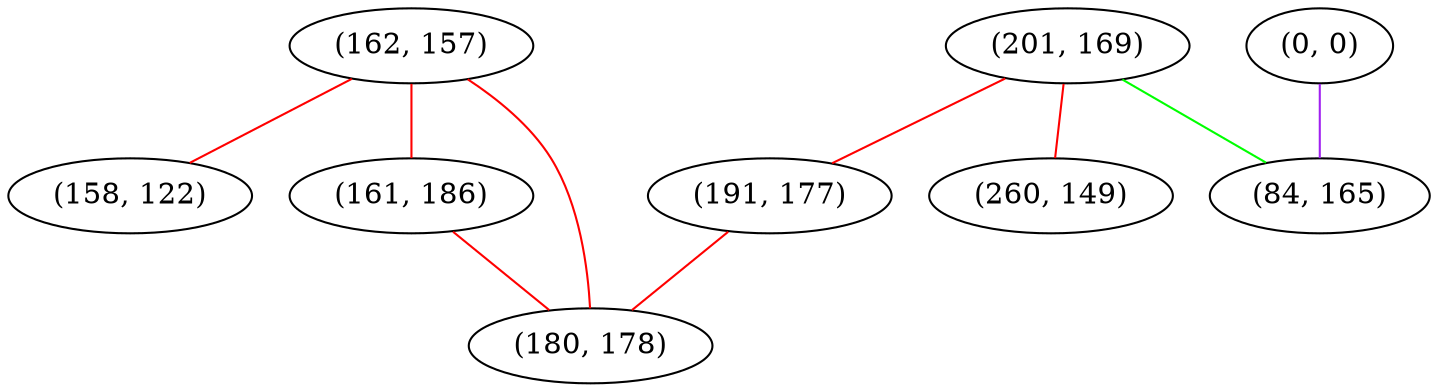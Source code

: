 graph "" {
"(162, 157)";
"(158, 122)";
"(161, 186)";
"(201, 169)";
"(191, 177)";
"(260, 149)";
"(0, 0)";
"(84, 165)";
"(180, 178)";
"(162, 157)" -- "(161, 186)"  [color=red, key=0, weight=1];
"(162, 157)" -- "(180, 178)"  [color=red, key=0, weight=1];
"(162, 157)" -- "(158, 122)"  [color=red, key=0, weight=1];
"(161, 186)" -- "(180, 178)"  [color=red, key=0, weight=1];
"(201, 169)" -- "(84, 165)"  [color=green, key=0, weight=2];
"(201, 169)" -- "(260, 149)"  [color=red, key=0, weight=1];
"(201, 169)" -- "(191, 177)"  [color=red, key=0, weight=1];
"(191, 177)" -- "(180, 178)"  [color=red, key=0, weight=1];
"(0, 0)" -- "(84, 165)"  [color=purple, key=0, weight=4];
}
